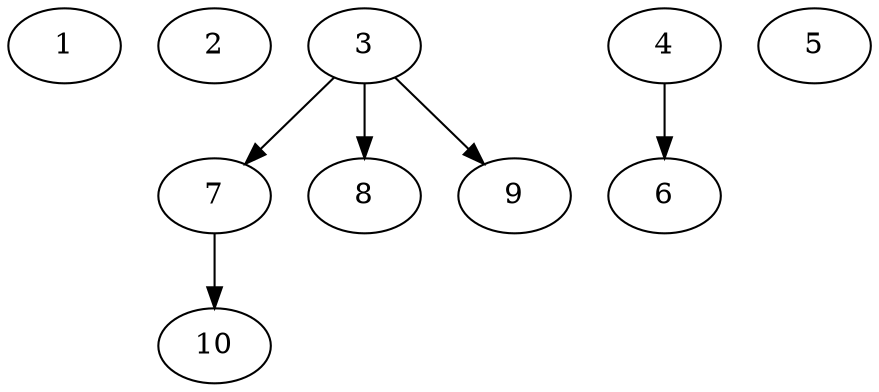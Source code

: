 // DAG automatically generated by daggen at Tue Aug  6 16:21:19 2019
// ./daggen --dot -n 10 --ccr 0.4 --fat 0.7 --regular 0.5 --density 0.5 --mindata 5242880 --maxdata 52428800 
digraph G {
  1 [size="31040000", alpha="0.02", expect_size="12416000"] 
  2 [size="113620480", alpha="0.15", expect_size="45448192"] 
  3 [size="86451200", alpha="0.14", expect_size="34580480"] 
  3 -> 7 [size ="34580480"]
  3 -> 8 [size ="34580480"]
  3 -> 9 [size ="34580480"]
  4 [size="101667840", alpha="0.19", expect_size="40667136"] 
  4 -> 6 [size ="40667136"]
  5 [size="110968320", alpha="0.08", expect_size="44387328"] 
  6 [size="17922560", alpha="0.03", expect_size="7169024"] 
  7 [size="43745280", alpha="0.03", expect_size="17498112"] 
  7 -> 10 [size ="17498112"]
  8 [size="123985920", alpha="0.05", expect_size="49594368"] 
  9 [size="86991360", alpha="0.14", expect_size="34796544"] 
  10 [size="130224640", alpha="0.01", expect_size="52089856"] 
}
